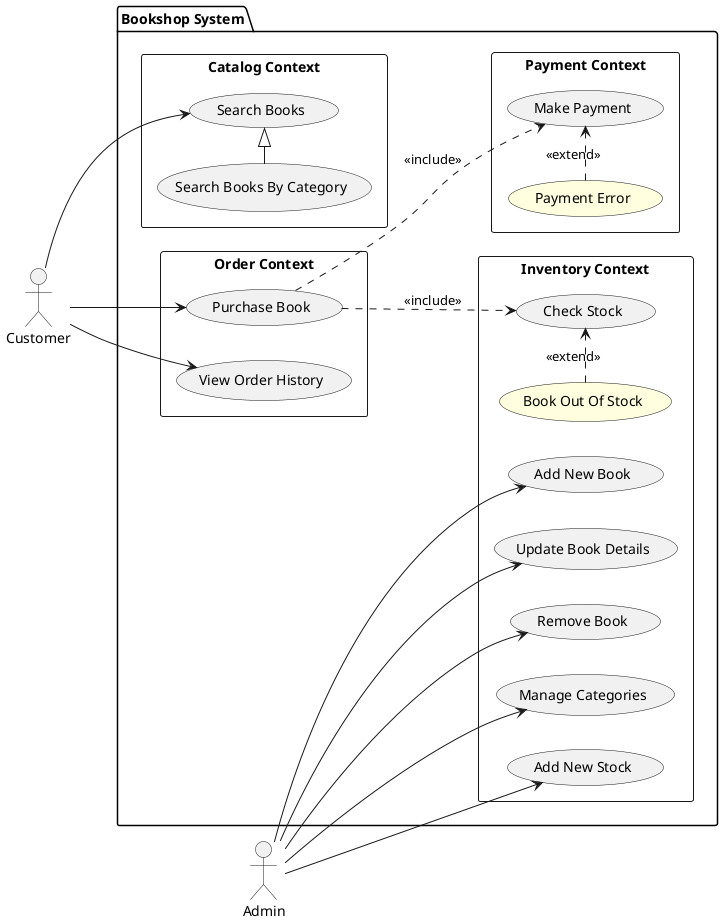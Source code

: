 @startuml overview
left to right direction

actor Customer
actor Admin

package "Bookshop System" {
    rectangle "Inventory Context" {
        usecase "Add New Book"
        usecase "Update Book Details"
        usecase "Remove Book"
        usecase "Manage Categories"
        usecase "Add New Stock"
        usecase "Check Stock"
        usecase "Book Out Of Stock" #lightyellow
        "Book Out Of Stock" .right.> "Check Stock" : <<extend>>
    }

    rectangle "Catalog Context" {
        usecase "Search Books"
        usecase "Search Books By Category"
        "Search Books By Category" -right-|> "Search Books"
    }

    rectangle "Order Context" {
        usecase "Purchase Book"
        usecase "View Order History"
    }

    rectangle "Payment Context" {
        usecase "Make Payment"
        usecase "Payment Error" #lightyellow
        "Payment Error" .right.> "Make Payment" : <<extend>>
    }
}

Admin --> "Add New Book"
Admin --> "Update Book Details"
Admin --> "Remove Book"
Admin --> "Add New Stock"
Admin --> "Manage Categories"

Customer --> "Search Books"

Customer --> "Purchase Book"
"Purchase Book" ..> "Check Stock" : <<include>>
"Purchase Book" ..> "Make Payment" : <<include>>
Customer --> "View Order History"
@enduml
